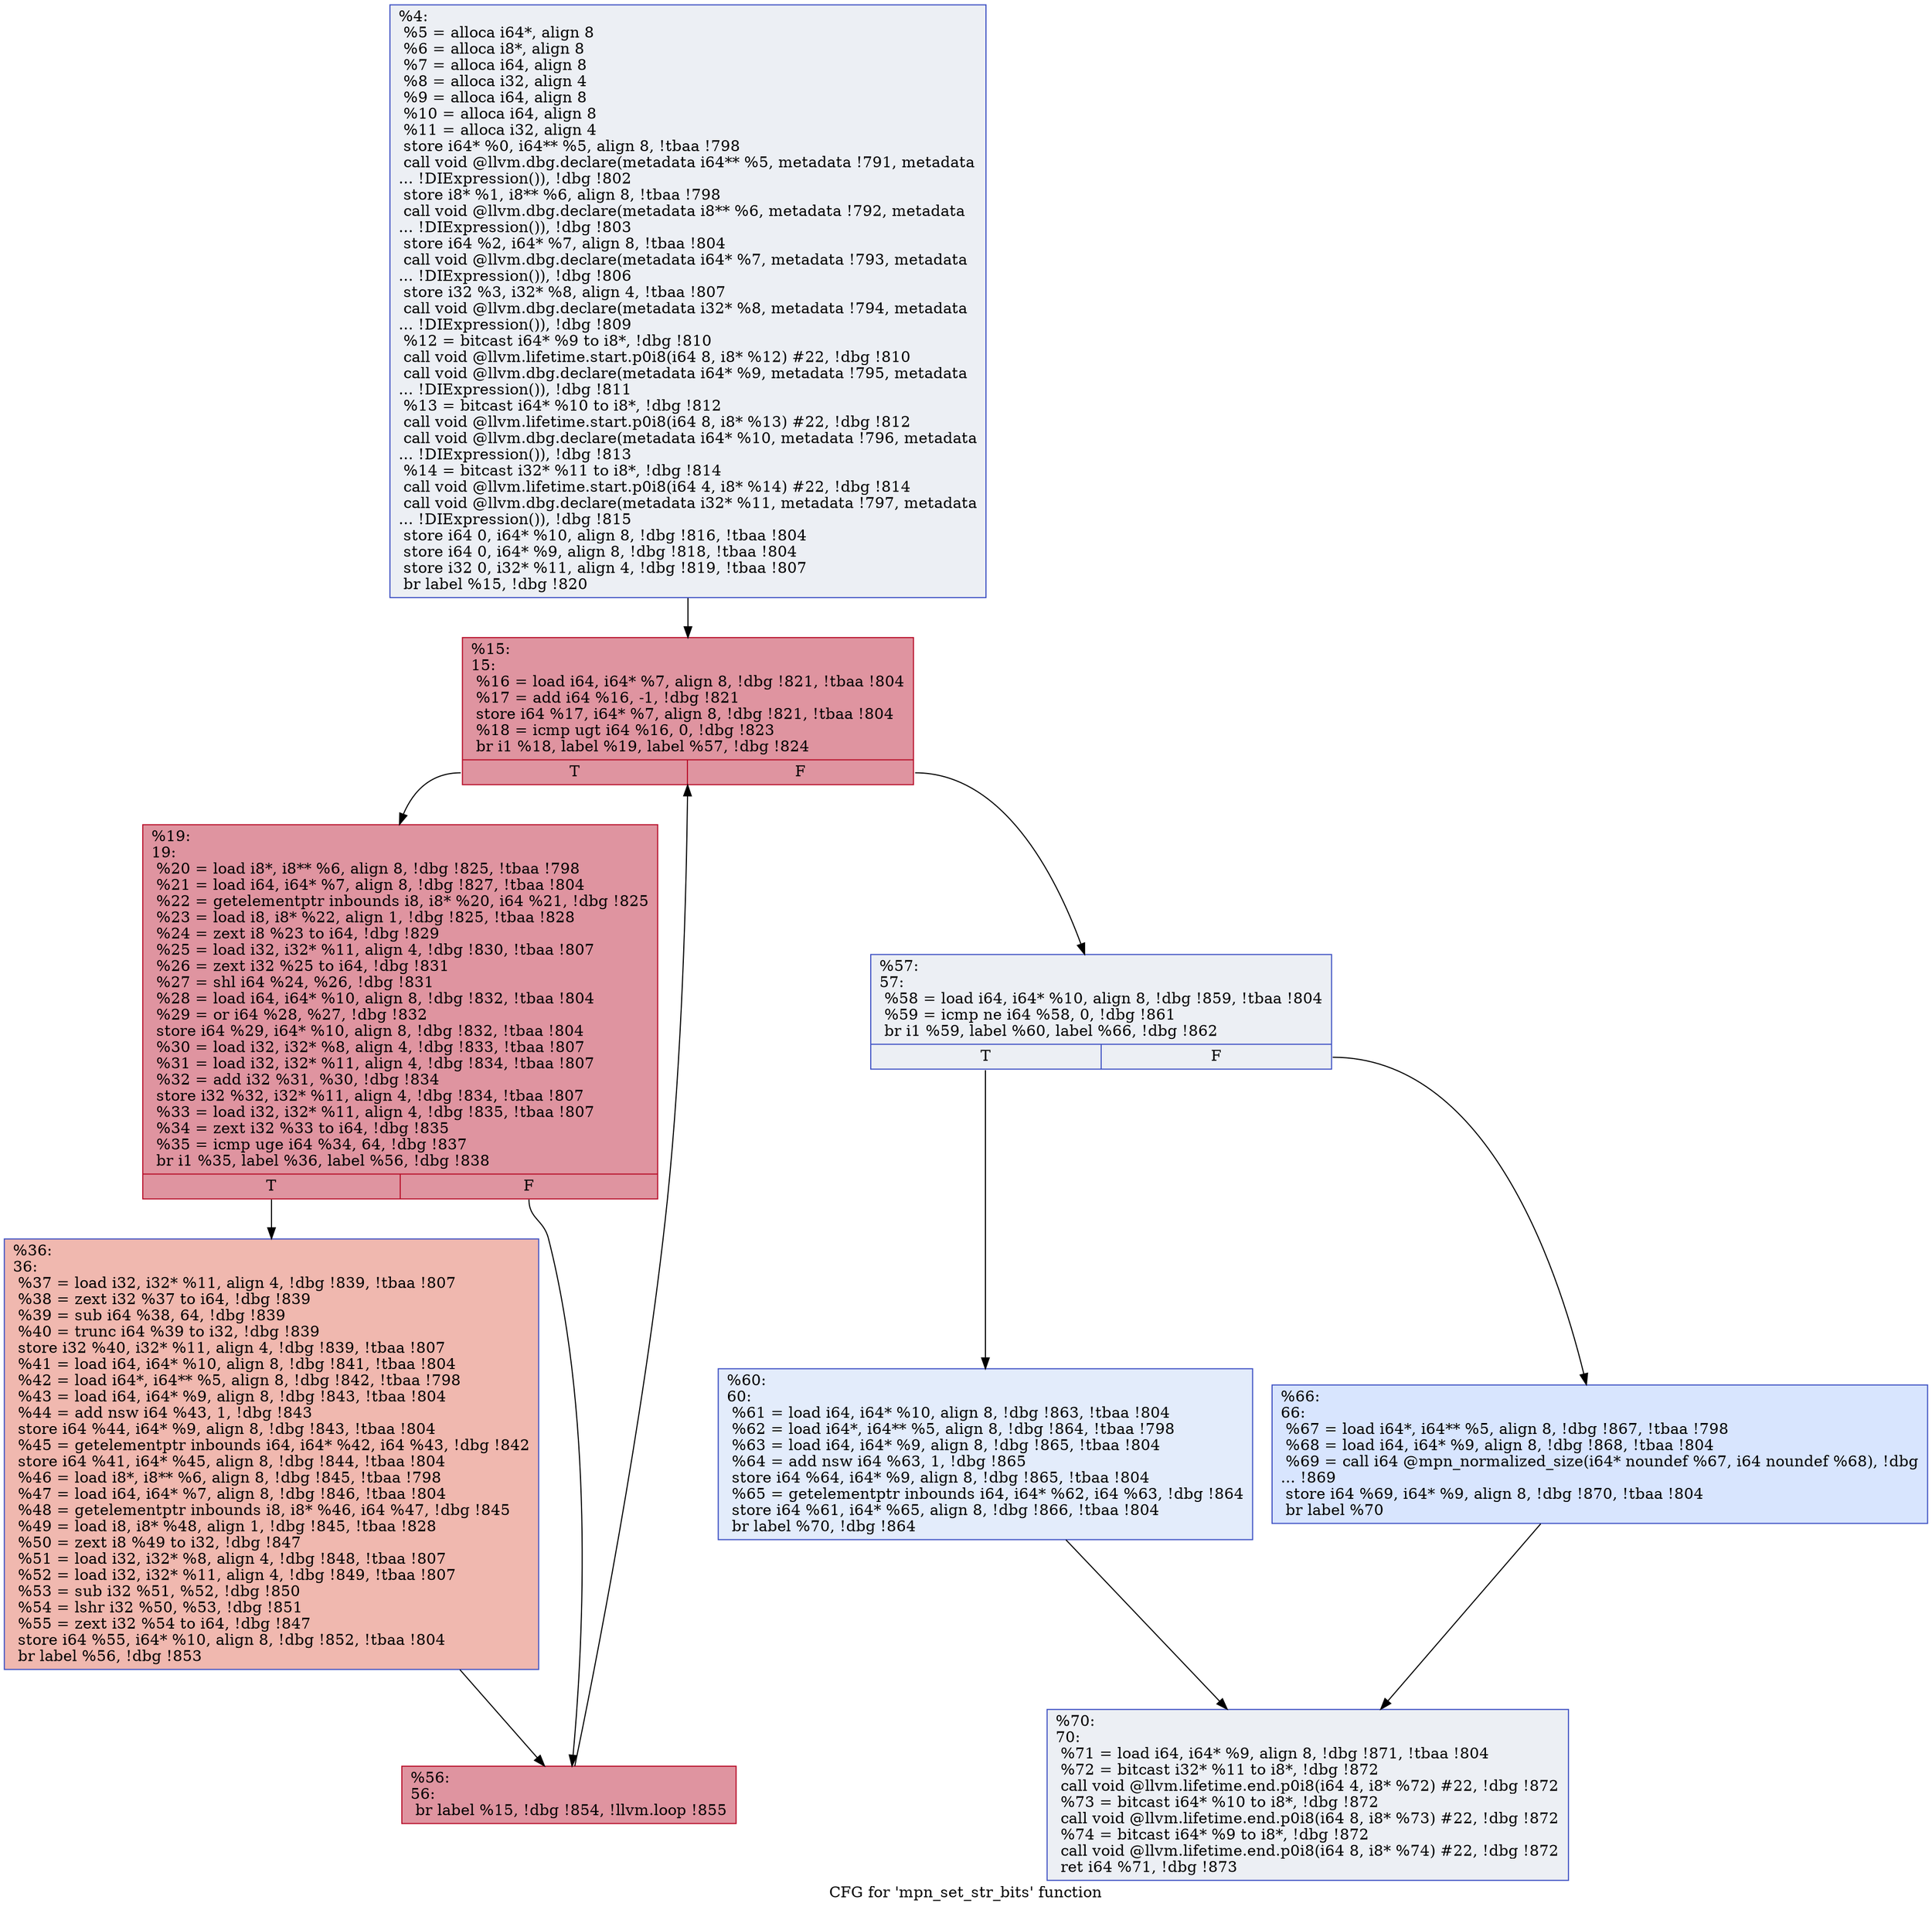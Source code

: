 digraph "CFG for 'mpn_set_str_bits' function" {
	label="CFG for 'mpn_set_str_bits' function";

	Node0x261e390 [shape=record,color="#3d50c3ff", style=filled, fillcolor="#d4dbe670",label="{%4:\l  %5 = alloca i64*, align 8\l  %6 = alloca i8*, align 8\l  %7 = alloca i64, align 8\l  %8 = alloca i32, align 4\l  %9 = alloca i64, align 8\l  %10 = alloca i64, align 8\l  %11 = alloca i32, align 4\l  store i64* %0, i64** %5, align 8, !tbaa !798\l  call void @llvm.dbg.declare(metadata i64** %5, metadata !791, metadata\l... !DIExpression()), !dbg !802\l  store i8* %1, i8** %6, align 8, !tbaa !798\l  call void @llvm.dbg.declare(metadata i8** %6, metadata !792, metadata\l... !DIExpression()), !dbg !803\l  store i64 %2, i64* %7, align 8, !tbaa !804\l  call void @llvm.dbg.declare(metadata i64* %7, metadata !793, metadata\l... !DIExpression()), !dbg !806\l  store i32 %3, i32* %8, align 4, !tbaa !807\l  call void @llvm.dbg.declare(metadata i32* %8, metadata !794, metadata\l... !DIExpression()), !dbg !809\l  %12 = bitcast i64* %9 to i8*, !dbg !810\l  call void @llvm.lifetime.start.p0i8(i64 8, i8* %12) #22, !dbg !810\l  call void @llvm.dbg.declare(metadata i64* %9, metadata !795, metadata\l... !DIExpression()), !dbg !811\l  %13 = bitcast i64* %10 to i8*, !dbg !812\l  call void @llvm.lifetime.start.p0i8(i64 8, i8* %13) #22, !dbg !812\l  call void @llvm.dbg.declare(metadata i64* %10, metadata !796, metadata\l... !DIExpression()), !dbg !813\l  %14 = bitcast i32* %11 to i8*, !dbg !814\l  call void @llvm.lifetime.start.p0i8(i64 4, i8* %14) #22, !dbg !814\l  call void @llvm.dbg.declare(metadata i32* %11, metadata !797, metadata\l... !DIExpression()), !dbg !815\l  store i64 0, i64* %10, align 8, !dbg !816, !tbaa !804\l  store i64 0, i64* %9, align 8, !dbg !818, !tbaa !804\l  store i32 0, i32* %11, align 4, !dbg !819, !tbaa !807\l  br label %15, !dbg !820\l}"];
	Node0x261e390 -> Node0x261e3e0;
	Node0x261e3e0 [shape=record,color="#b70d28ff", style=filled, fillcolor="#b70d2870",label="{%15:\l15:                                               \l  %16 = load i64, i64* %7, align 8, !dbg !821, !tbaa !804\l  %17 = add i64 %16, -1, !dbg !821\l  store i64 %17, i64* %7, align 8, !dbg !821, !tbaa !804\l  %18 = icmp ugt i64 %16, 0, !dbg !823\l  br i1 %18, label %19, label %57, !dbg !824\l|{<s0>T|<s1>F}}"];
	Node0x261e3e0:s0 -> Node0x261e430;
	Node0x261e3e0:s1 -> Node0x261e520;
	Node0x261e430 [shape=record,color="#b70d28ff", style=filled, fillcolor="#b70d2870",label="{%19:\l19:                                               \l  %20 = load i8*, i8** %6, align 8, !dbg !825, !tbaa !798\l  %21 = load i64, i64* %7, align 8, !dbg !827, !tbaa !804\l  %22 = getelementptr inbounds i8, i8* %20, i64 %21, !dbg !825\l  %23 = load i8, i8* %22, align 1, !dbg !825, !tbaa !828\l  %24 = zext i8 %23 to i64, !dbg !829\l  %25 = load i32, i32* %11, align 4, !dbg !830, !tbaa !807\l  %26 = zext i32 %25 to i64, !dbg !831\l  %27 = shl i64 %24, %26, !dbg !831\l  %28 = load i64, i64* %10, align 8, !dbg !832, !tbaa !804\l  %29 = or i64 %28, %27, !dbg !832\l  store i64 %29, i64* %10, align 8, !dbg !832, !tbaa !804\l  %30 = load i32, i32* %8, align 4, !dbg !833, !tbaa !807\l  %31 = load i32, i32* %11, align 4, !dbg !834, !tbaa !807\l  %32 = add i32 %31, %30, !dbg !834\l  store i32 %32, i32* %11, align 4, !dbg !834, !tbaa !807\l  %33 = load i32, i32* %11, align 4, !dbg !835, !tbaa !807\l  %34 = zext i32 %33 to i64, !dbg !835\l  %35 = icmp uge i64 %34, 64, !dbg !837\l  br i1 %35, label %36, label %56, !dbg !838\l|{<s0>T|<s1>F}}"];
	Node0x261e430:s0 -> Node0x261e480;
	Node0x261e430:s1 -> Node0x261e4d0;
	Node0x261e480 [shape=record,color="#3d50c3ff", style=filled, fillcolor="#dc5d4a70",label="{%36:\l36:                                               \l  %37 = load i32, i32* %11, align 4, !dbg !839, !tbaa !807\l  %38 = zext i32 %37 to i64, !dbg !839\l  %39 = sub i64 %38, 64, !dbg !839\l  %40 = trunc i64 %39 to i32, !dbg !839\l  store i32 %40, i32* %11, align 4, !dbg !839, !tbaa !807\l  %41 = load i64, i64* %10, align 8, !dbg !841, !tbaa !804\l  %42 = load i64*, i64** %5, align 8, !dbg !842, !tbaa !798\l  %43 = load i64, i64* %9, align 8, !dbg !843, !tbaa !804\l  %44 = add nsw i64 %43, 1, !dbg !843\l  store i64 %44, i64* %9, align 8, !dbg !843, !tbaa !804\l  %45 = getelementptr inbounds i64, i64* %42, i64 %43, !dbg !842\l  store i64 %41, i64* %45, align 8, !dbg !844, !tbaa !804\l  %46 = load i8*, i8** %6, align 8, !dbg !845, !tbaa !798\l  %47 = load i64, i64* %7, align 8, !dbg !846, !tbaa !804\l  %48 = getelementptr inbounds i8, i8* %46, i64 %47, !dbg !845\l  %49 = load i8, i8* %48, align 1, !dbg !845, !tbaa !828\l  %50 = zext i8 %49 to i32, !dbg !847\l  %51 = load i32, i32* %8, align 4, !dbg !848, !tbaa !807\l  %52 = load i32, i32* %11, align 4, !dbg !849, !tbaa !807\l  %53 = sub i32 %51, %52, !dbg !850\l  %54 = lshr i32 %50, %53, !dbg !851\l  %55 = zext i32 %54 to i64, !dbg !847\l  store i64 %55, i64* %10, align 8, !dbg !852, !tbaa !804\l  br label %56, !dbg !853\l}"];
	Node0x261e480 -> Node0x261e4d0;
	Node0x261e4d0 [shape=record,color="#b70d28ff", style=filled, fillcolor="#b70d2870",label="{%56:\l56:                                               \l  br label %15, !dbg !854, !llvm.loop !855\l}"];
	Node0x261e4d0 -> Node0x261e3e0;
	Node0x261e520 [shape=record,color="#3d50c3ff", style=filled, fillcolor="#d4dbe670",label="{%57:\l57:                                               \l  %58 = load i64, i64* %10, align 8, !dbg !859, !tbaa !804\l  %59 = icmp ne i64 %58, 0, !dbg !861\l  br i1 %59, label %60, label %66, !dbg !862\l|{<s0>T|<s1>F}}"];
	Node0x261e520:s0 -> Node0x261e570;
	Node0x261e520:s1 -> Node0x261e5c0;
	Node0x261e570 [shape=record,color="#3d50c3ff", style=filled, fillcolor="#bfd3f670",label="{%60:\l60:                                               \l  %61 = load i64, i64* %10, align 8, !dbg !863, !tbaa !804\l  %62 = load i64*, i64** %5, align 8, !dbg !864, !tbaa !798\l  %63 = load i64, i64* %9, align 8, !dbg !865, !tbaa !804\l  %64 = add nsw i64 %63, 1, !dbg !865\l  store i64 %64, i64* %9, align 8, !dbg !865, !tbaa !804\l  %65 = getelementptr inbounds i64, i64* %62, i64 %63, !dbg !864\l  store i64 %61, i64* %65, align 8, !dbg !866, !tbaa !804\l  br label %70, !dbg !864\l}"];
	Node0x261e570 -> Node0x261e610;
	Node0x261e5c0 [shape=record,color="#3d50c3ff", style=filled, fillcolor="#a7c5fe70",label="{%66:\l66:                                               \l  %67 = load i64*, i64** %5, align 8, !dbg !867, !tbaa !798\l  %68 = load i64, i64* %9, align 8, !dbg !868, !tbaa !804\l  %69 = call i64 @mpn_normalized_size(i64* noundef %67, i64 noundef %68), !dbg\l... !869\l  store i64 %69, i64* %9, align 8, !dbg !870, !tbaa !804\l  br label %70\l}"];
	Node0x261e5c0 -> Node0x261e610;
	Node0x261e610 [shape=record,color="#3d50c3ff", style=filled, fillcolor="#d4dbe670",label="{%70:\l70:                                               \l  %71 = load i64, i64* %9, align 8, !dbg !871, !tbaa !804\l  %72 = bitcast i32* %11 to i8*, !dbg !872\l  call void @llvm.lifetime.end.p0i8(i64 4, i8* %72) #22, !dbg !872\l  %73 = bitcast i64* %10 to i8*, !dbg !872\l  call void @llvm.lifetime.end.p0i8(i64 8, i8* %73) #22, !dbg !872\l  %74 = bitcast i64* %9 to i8*, !dbg !872\l  call void @llvm.lifetime.end.p0i8(i64 8, i8* %74) #22, !dbg !872\l  ret i64 %71, !dbg !873\l}"];
}

